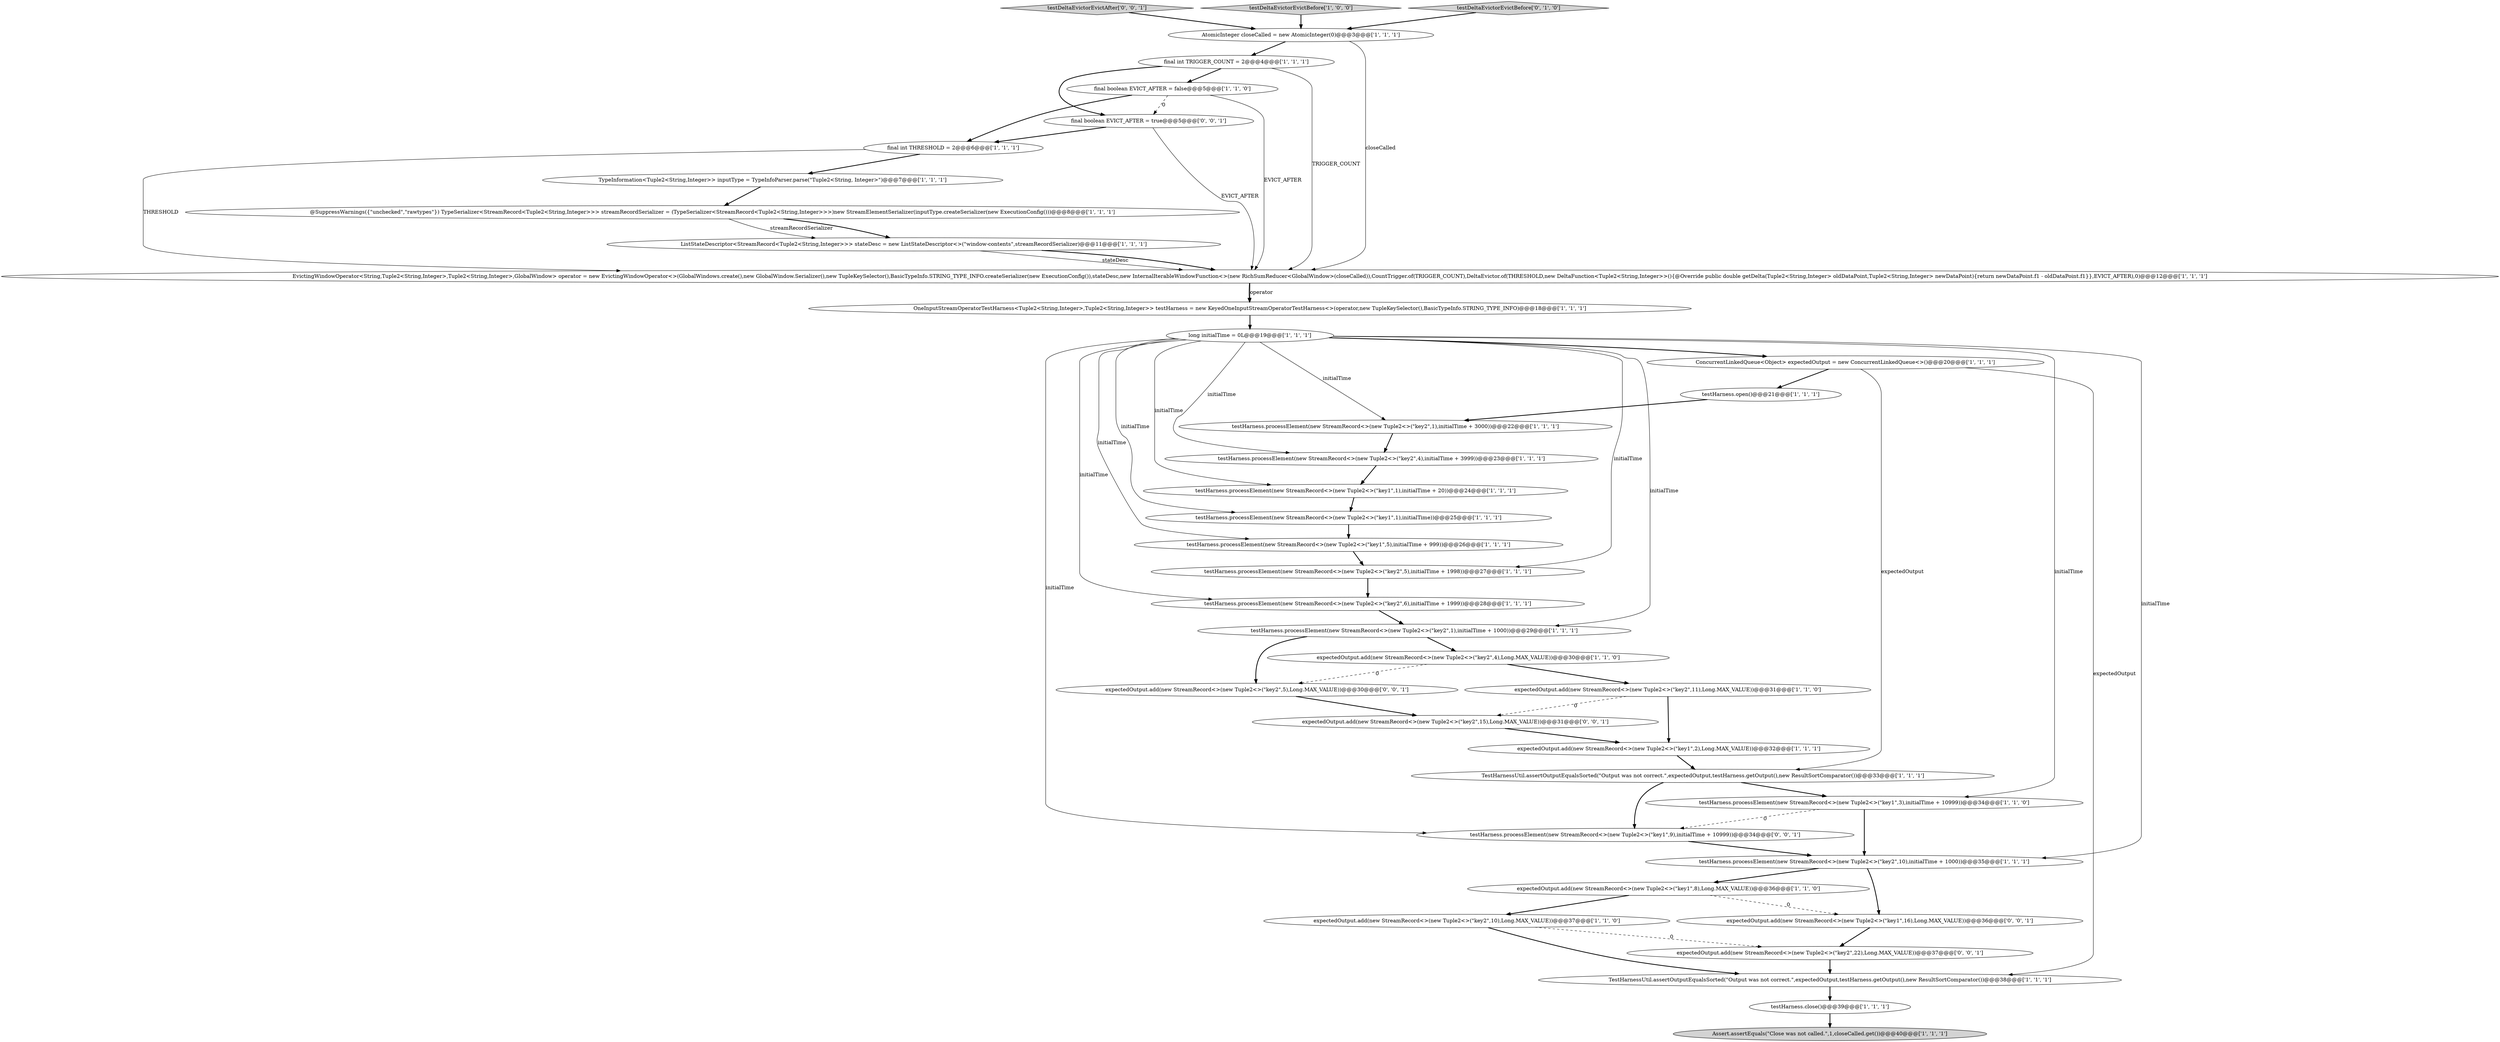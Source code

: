 digraph {
5 [style = filled, label = "final int TRIGGER_COUNT = 2@@@4@@@['1', '1', '1']", fillcolor = white, shape = ellipse image = "AAA0AAABBB1BBB"];
34 [style = filled, label = "testDeltaEvictorEvictAfter['0', '0', '1']", fillcolor = lightgray, shape = diamond image = "AAA0AAABBB3BBB"];
8 [style = filled, label = "expectedOutput.add(new StreamRecord<>(new Tuple2<>(\"key1\",8),Long.MAX_VALUE))@@@36@@@['1', '1', '0']", fillcolor = white, shape = ellipse image = "AAA0AAABBB1BBB"];
6 [style = filled, label = "ConcurrentLinkedQueue<Object> expectedOutput = new ConcurrentLinkedQueue<>()@@@20@@@['1', '1', '1']", fillcolor = white, shape = ellipse image = "AAA0AAABBB1BBB"];
4 [style = filled, label = "expectedOutput.add(new StreamRecord<>(new Tuple2<>(\"key2\",11),Long.MAX_VALUE))@@@31@@@['1', '1', '0']", fillcolor = white, shape = ellipse image = "AAA0AAABBB1BBB"];
12 [style = filled, label = "testHarness.processElement(new StreamRecord<>(new Tuple2<>(\"key1\",1),initialTime))@@@25@@@['1', '1', '1']", fillcolor = white, shape = ellipse image = "AAA0AAABBB1BBB"];
19 [style = filled, label = "expectedOutput.add(new StreamRecord<>(new Tuple2<>(\"key2\",4),Long.MAX_VALUE))@@@30@@@['1', '1', '0']", fillcolor = white, shape = ellipse image = "AAA0AAABBB1BBB"];
33 [style = filled, label = "expectedOutput.add(new StreamRecord<>(new Tuple2<>(\"key2\",22),Long.MAX_VALUE))@@@37@@@['0', '0', '1']", fillcolor = white, shape = ellipse image = "AAA0AAABBB3BBB"];
30 [style = filled, label = "testDeltaEvictorEvictBefore['1', '0', '0']", fillcolor = lightgray, shape = diamond image = "AAA0AAABBB1BBB"];
11 [style = filled, label = "testHarness.processElement(new StreamRecord<>(new Tuple2<>(\"key1\",3),initialTime + 10999))@@@34@@@['1', '1', '0']", fillcolor = white, shape = ellipse image = "AAA0AAABBB1BBB"];
2 [style = filled, label = "testHarness.processElement(new StreamRecord<>(new Tuple2<>(\"key1\",5),initialTime + 999))@@@26@@@['1', '1', '1']", fillcolor = white, shape = ellipse image = "AAA0AAABBB1BBB"];
32 [style = filled, label = "testDeltaEvictorEvictBefore['0', '1', '0']", fillcolor = lightgray, shape = diamond image = "AAA0AAABBB2BBB"];
23 [style = filled, label = "testHarness.close()@@@39@@@['1', '1', '1']", fillcolor = white, shape = ellipse image = "AAA0AAABBB1BBB"];
38 [style = filled, label = "expectedOutput.add(new StreamRecord<>(new Tuple2<>(\"key2\",15),Long.MAX_VALUE))@@@31@@@['0', '0', '1']", fillcolor = white, shape = ellipse image = "AAA0AAABBB3BBB"];
7 [style = filled, label = "testHarness.processElement(new StreamRecord<>(new Tuple2<>(\"key1\",1),initialTime + 20))@@@24@@@['1', '1', '1']", fillcolor = white, shape = ellipse image = "AAA0AAABBB1BBB"];
17 [style = filled, label = "testHarness.processElement(new StreamRecord<>(new Tuple2<>(\"key2\",1),initialTime + 3000))@@@22@@@['1', '1', '1']", fillcolor = white, shape = ellipse image = "AAA0AAABBB1BBB"];
24 [style = filled, label = "@SuppressWarnings({\"unchecked\",\"rawtypes\"}) TypeSerializer<StreamRecord<Tuple2<String,Integer>>> streamRecordSerializer = (TypeSerializer<StreamRecord<Tuple2<String,Integer>>>)new StreamElementSerializer(inputType.createSerializer(new ExecutionConfig()))@@@8@@@['1', '1', '1']", fillcolor = white, shape = ellipse image = "AAA0AAABBB1BBB"];
25 [style = filled, label = "TestHarnessUtil.assertOutputEqualsSorted(\"Output was not correct.\",expectedOutput,testHarness.getOutput(),new ResultSortComparator())@@@38@@@['1', '1', '1']", fillcolor = white, shape = ellipse image = "AAA0AAABBB1BBB"];
39 [style = filled, label = "testHarness.processElement(new StreamRecord<>(new Tuple2<>(\"key1\",9),initialTime + 10999))@@@34@@@['0', '0', '1']", fillcolor = white, shape = ellipse image = "AAA0AAABBB3BBB"];
20 [style = filled, label = "testHarness.processElement(new StreamRecord<>(new Tuple2<>(\"key2\",10),initialTime + 1000))@@@35@@@['1', '1', '1']", fillcolor = white, shape = ellipse image = "AAA0AAABBB1BBB"];
0 [style = filled, label = "expectedOutput.add(new StreamRecord<>(new Tuple2<>(\"key2\",10),Long.MAX_VALUE))@@@37@@@['1', '1', '0']", fillcolor = white, shape = ellipse image = "AAA0AAABBB1BBB"];
16 [style = filled, label = "ListStateDescriptor<StreamRecord<Tuple2<String,Integer>>> stateDesc = new ListStateDescriptor<>(\"window-contents\",streamRecordSerializer)@@@11@@@['1', '1', '1']", fillcolor = white, shape = ellipse image = "AAA0AAABBB1BBB"];
1 [style = filled, label = "testHarness.processElement(new StreamRecord<>(new Tuple2<>(\"key2\",5),initialTime + 1998))@@@27@@@['1', '1', '1']", fillcolor = white, shape = ellipse image = "AAA0AAABBB1BBB"];
22 [style = filled, label = "testHarness.processElement(new StreamRecord<>(new Tuple2<>(\"key2\",1),initialTime + 1000))@@@29@@@['1', '1', '1']", fillcolor = white, shape = ellipse image = "AAA0AAABBB1BBB"];
29 [style = filled, label = "AtomicInteger closeCalled = new AtomicInteger(0)@@@3@@@['1', '1', '1']", fillcolor = white, shape = ellipse image = "AAA0AAABBB1BBB"];
10 [style = filled, label = "long initialTime = 0L@@@19@@@['1', '1', '1']", fillcolor = white, shape = ellipse image = "AAA0AAABBB1BBB"];
31 [style = filled, label = "expectedOutput.add(new StreamRecord<>(new Tuple2<>(\"key1\",2),Long.MAX_VALUE))@@@32@@@['1', '1', '1']", fillcolor = white, shape = ellipse image = "AAA0AAABBB1BBB"];
15 [style = filled, label = "final int THRESHOLD = 2@@@6@@@['1', '1', '1']", fillcolor = white, shape = ellipse image = "AAA0AAABBB1BBB"];
18 [style = filled, label = "TypeInformation<Tuple2<String,Integer>> inputType = TypeInfoParser.parse(\"Tuple2<String, Integer>\")@@@7@@@['1', '1', '1']", fillcolor = white, shape = ellipse image = "AAA0AAABBB1BBB"];
9 [style = filled, label = "testHarness.open()@@@21@@@['1', '1', '1']", fillcolor = white, shape = ellipse image = "AAA0AAABBB1BBB"];
37 [style = filled, label = "expectedOutput.add(new StreamRecord<>(new Tuple2<>(\"key2\",5),Long.MAX_VALUE))@@@30@@@['0', '0', '1']", fillcolor = white, shape = ellipse image = "AAA0AAABBB3BBB"];
28 [style = filled, label = "EvictingWindowOperator<String,Tuple2<String,Integer>,Tuple2<String,Integer>,GlobalWindow> operator = new EvictingWindowOperator<>(GlobalWindows.create(),new GlobalWindow.Serializer(),new TupleKeySelector(),BasicTypeInfo.STRING_TYPE_INFO.createSerializer(new ExecutionConfig()),stateDesc,new InternalIterableWindowFunction<>(new RichSumReducer<GlobalWindow>(closeCalled)),CountTrigger.of(TRIGGER_COUNT),DeltaEvictor.of(THRESHOLD,new DeltaFunction<Tuple2<String,Integer>>(){@Override public double getDelta(Tuple2<String,Integer> oldDataPoint,Tuple2<String,Integer> newDataPoint){return newDataPoint.f1 - oldDataPoint.f1}},EVICT_AFTER),0)@@@12@@@['1', '1', '1']", fillcolor = white, shape = ellipse image = "AAA0AAABBB1BBB"];
13 [style = filled, label = "OneInputStreamOperatorTestHarness<Tuple2<String,Integer>,Tuple2<String,Integer>> testHarness = new KeyedOneInputStreamOperatorTestHarness<>(operator,new TupleKeySelector(),BasicTypeInfo.STRING_TYPE_INFO)@@@18@@@['1', '1', '1']", fillcolor = white, shape = ellipse image = "AAA0AAABBB1BBB"];
35 [style = filled, label = "final boolean EVICT_AFTER = true@@@5@@@['0', '0', '1']", fillcolor = white, shape = ellipse image = "AAA0AAABBB3BBB"];
21 [style = filled, label = "testHarness.processElement(new StreamRecord<>(new Tuple2<>(\"key2\",4),initialTime + 3999))@@@23@@@['1', '1', '1']", fillcolor = white, shape = ellipse image = "AAA0AAABBB1BBB"];
26 [style = filled, label = "testHarness.processElement(new StreamRecord<>(new Tuple2<>(\"key2\",6),initialTime + 1999))@@@28@@@['1', '1', '1']", fillcolor = white, shape = ellipse image = "AAA0AAABBB1BBB"];
3 [style = filled, label = "Assert.assertEquals(\"Close was not called.\",1,closeCalled.get())@@@40@@@['1', '1', '1']", fillcolor = lightgray, shape = ellipse image = "AAA0AAABBB1BBB"];
27 [style = filled, label = "final boolean EVICT_AFTER = false@@@5@@@['1', '1', '0']", fillcolor = white, shape = ellipse image = "AAA0AAABBB1BBB"];
14 [style = filled, label = "TestHarnessUtil.assertOutputEqualsSorted(\"Output was not correct.\",expectedOutput,testHarness.getOutput(),new ResultSortComparator())@@@33@@@['1', '1', '1']", fillcolor = white, shape = ellipse image = "AAA0AAABBB1BBB"];
36 [style = filled, label = "expectedOutput.add(new StreamRecord<>(new Tuple2<>(\"key1\",16),Long.MAX_VALUE))@@@36@@@['0', '0', '1']", fillcolor = white, shape = ellipse image = "AAA0AAABBB3BBB"];
31->14 [style = bold, label=""];
13->10 [style = bold, label=""];
11->20 [style = bold, label=""];
34->29 [style = bold, label=""];
24->16 [style = solid, label="streamRecordSerializer"];
10->17 [style = solid, label="initialTime"];
10->11 [style = solid, label="initialTime"];
18->24 [style = bold, label=""];
29->5 [style = bold, label=""];
10->39 [style = solid, label="initialTime"];
10->12 [style = solid, label="initialTime"];
22->19 [style = bold, label=""];
35->15 [style = bold, label=""];
7->12 [style = bold, label=""];
10->26 [style = solid, label="initialTime"];
25->23 [style = bold, label=""];
2->1 [style = bold, label=""];
22->37 [style = bold, label=""];
27->28 [style = solid, label="EVICT_AFTER"];
35->28 [style = solid, label="EVICT_AFTER"];
4->38 [style = dashed, label="0"];
16->28 [style = solid, label="stateDesc"];
28->13 [style = bold, label=""];
9->17 [style = bold, label=""];
23->3 [style = bold, label=""];
6->14 [style = solid, label="expectedOutput"];
38->31 [style = bold, label=""];
10->7 [style = solid, label="initialTime"];
1->26 [style = bold, label=""];
10->21 [style = solid, label="initialTime"];
36->33 [style = bold, label=""];
8->36 [style = dashed, label="0"];
15->18 [style = bold, label=""];
10->6 [style = bold, label=""];
30->29 [style = bold, label=""];
27->15 [style = bold, label=""];
6->25 [style = solid, label="expectedOutput"];
26->22 [style = bold, label=""];
32->29 [style = bold, label=""];
8->0 [style = bold, label=""];
5->28 [style = solid, label="TRIGGER_COUNT"];
10->22 [style = solid, label="initialTime"];
24->16 [style = bold, label=""];
4->31 [style = bold, label=""];
12->2 [style = bold, label=""];
20->8 [style = bold, label=""];
28->13 [style = solid, label="operator"];
16->28 [style = bold, label=""];
33->25 [style = bold, label=""];
0->25 [style = bold, label=""];
37->38 [style = bold, label=""];
10->20 [style = solid, label="initialTime"];
11->39 [style = dashed, label="0"];
0->33 [style = dashed, label="0"];
15->28 [style = solid, label="THRESHOLD"];
21->7 [style = bold, label=""];
10->2 [style = solid, label="initialTime"];
19->4 [style = bold, label=""];
5->27 [style = bold, label=""];
6->9 [style = bold, label=""];
29->28 [style = solid, label="closeCalled"];
10->1 [style = solid, label="initialTime"];
14->39 [style = bold, label=""];
39->20 [style = bold, label=""];
14->11 [style = bold, label=""];
17->21 [style = bold, label=""];
19->37 [style = dashed, label="0"];
5->35 [style = bold, label=""];
20->36 [style = bold, label=""];
27->35 [style = dashed, label="0"];
}
